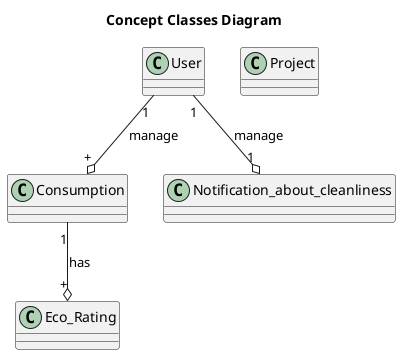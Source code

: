 @startuml
title Concept Classes Diagram

Class User
Class Project
Class Consumption
Class Notification_about_cleanliness
Class Eco_Rating

User"1" --o "+"Consumption: manage
Consumption"1" --o "+"Eco_Rating: has
User"1" --o "1"Notification_about_cleanliness: manage
@enduml
